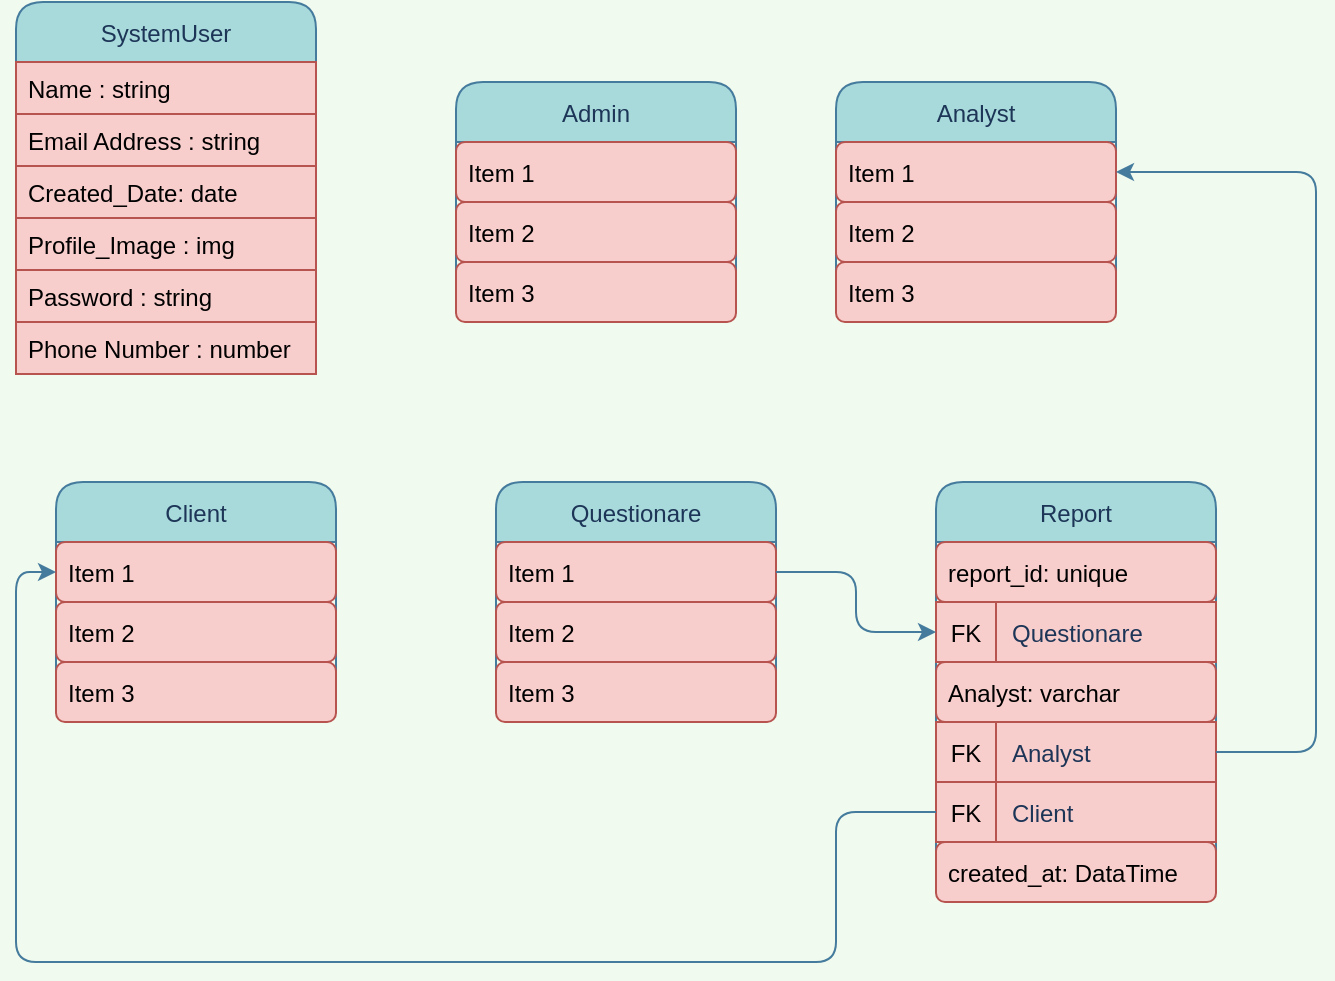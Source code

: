 <mxfile version="16.0.0" type="github">
  <diagram id="76-Z5J_hO1XvjAIdn8TQ" name="Page-1">
    <mxGraphModel dx="1102" dy="614" grid="1" gridSize="10" guides="1" tooltips="1" connect="1" arrows="1" fold="1" page="1" pageScale="1" pageWidth="850" pageHeight="1100" background="#F1FAEE" math="0" shadow="0">
      <root>
        <mxCell id="0" />
        <mxCell id="1" parent="0" />
        <mxCell id="kFZeInZ5YXrBo36wIZL7-1" value="SystemUser" style="swimlane;fontStyle=0;childLayout=stackLayout;horizontal=1;startSize=30;horizontalStack=0;resizeParent=1;resizeParentMax=0;resizeLast=0;collapsible=1;marginBottom=0;rounded=1;fontColor=#1D3557;strokeColor=#457B9D;fillColor=#A8DADC;" vertex="1" parent="1">
          <mxGeometry x="140" y="40" width="150" height="186" as="geometry" />
        </mxCell>
        <mxCell id="kFZeInZ5YXrBo36wIZL7-73" value="Name : string" style="text;align=left;verticalAlign=top;spacingLeft=4;spacingRight=4;overflow=hidden;rotatable=0;points=[[0,0.5],[1,0.5]];portConstraint=eastwest;fillColor=#f8cecc;strokeColor=#b85450;" vertex="1" parent="kFZeInZ5YXrBo36wIZL7-1">
          <mxGeometry y="30" width="150" height="26" as="geometry" />
        </mxCell>
        <mxCell id="kFZeInZ5YXrBo36wIZL7-75" value="Email Address : string" style="text;align=left;verticalAlign=top;spacingLeft=4;spacingRight=4;overflow=hidden;rotatable=0;points=[[0,0.5],[1,0.5]];portConstraint=eastwest;rounded=0;shadow=0;html=0;fillColor=#f8cecc;strokeColor=#b85450;" vertex="1" parent="kFZeInZ5YXrBo36wIZL7-1">
          <mxGeometry y="56" width="150" height="26" as="geometry" />
        </mxCell>
        <mxCell id="kFZeInZ5YXrBo36wIZL7-78" value="Created_Date: date" style="text;align=left;verticalAlign=top;spacingLeft=4;spacingRight=4;overflow=hidden;rotatable=0;points=[[0,0.5],[1,0.5]];portConstraint=eastwest;rounded=0;shadow=0;html=0;fillColor=#f8cecc;strokeColor=#b85450;" vertex="1" parent="kFZeInZ5YXrBo36wIZL7-1">
          <mxGeometry y="82" width="150" height="26" as="geometry" />
        </mxCell>
        <mxCell id="kFZeInZ5YXrBo36wIZL7-77" value="Profile_Image : img" style="text;align=left;verticalAlign=top;spacingLeft=4;spacingRight=4;overflow=hidden;rotatable=0;points=[[0,0.5],[1,0.5]];portConstraint=eastwest;rounded=0;shadow=0;html=0;fillColor=#f8cecc;strokeColor=#b85450;" vertex="1" parent="kFZeInZ5YXrBo36wIZL7-1">
          <mxGeometry y="108" width="150" height="26" as="geometry" />
        </mxCell>
        <mxCell id="kFZeInZ5YXrBo36wIZL7-76" value="Password : string" style="text;align=left;verticalAlign=top;spacingLeft=4;spacingRight=4;overflow=hidden;rotatable=0;points=[[0,0.5],[1,0.5]];portConstraint=eastwest;rounded=0;shadow=0;html=0;fillColor=#f8cecc;strokeColor=#b85450;" vertex="1" parent="kFZeInZ5YXrBo36wIZL7-1">
          <mxGeometry y="134" width="150" height="26" as="geometry" />
        </mxCell>
        <mxCell id="kFZeInZ5YXrBo36wIZL7-74" value="Phone Number : number" style="text;align=left;verticalAlign=top;spacingLeft=4;spacingRight=4;overflow=hidden;rotatable=0;points=[[0,0.5],[1,0.5]];portConstraint=eastwest;rounded=0;shadow=0;html=0;fillColor=#f8cecc;strokeColor=#b85450;" vertex="1" parent="kFZeInZ5YXrBo36wIZL7-1">
          <mxGeometry y="160" width="150" height="26" as="geometry" />
        </mxCell>
        <mxCell id="kFZeInZ5YXrBo36wIZL7-37" value="Admin" style="swimlane;fontStyle=0;childLayout=stackLayout;horizontal=1;startSize=30;horizontalStack=0;resizeParent=1;resizeParentMax=0;resizeLast=0;collapsible=1;marginBottom=0;rounded=1;fontColor=#1D3557;strokeColor=#457B9D;fillColor=#A8DADC;" vertex="1" parent="1">
          <mxGeometry x="360" y="80" width="140" height="120" as="geometry" />
        </mxCell>
        <mxCell id="kFZeInZ5YXrBo36wIZL7-38" value="Item 1" style="text;strokeColor=#b85450;fillColor=#f8cecc;align=left;verticalAlign=middle;spacingLeft=4;spacingRight=4;overflow=hidden;points=[[0,0.5],[1,0.5]];portConstraint=eastwest;rotatable=0;rounded=1;" vertex="1" parent="kFZeInZ5YXrBo36wIZL7-37">
          <mxGeometry y="30" width="140" height="30" as="geometry" />
        </mxCell>
        <mxCell id="kFZeInZ5YXrBo36wIZL7-39" value="Item 2" style="text;strokeColor=#b85450;fillColor=#f8cecc;align=left;verticalAlign=middle;spacingLeft=4;spacingRight=4;overflow=hidden;points=[[0,0.5],[1,0.5]];portConstraint=eastwest;rotatable=0;rounded=1;" vertex="1" parent="kFZeInZ5YXrBo36wIZL7-37">
          <mxGeometry y="60" width="140" height="30" as="geometry" />
        </mxCell>
        <mxCell id="kFZeInZ5YXrBo36wIZL7-40" value="Item 3" style="text;strokeColor=#b85450;fillColor=#f8cecc;align=left;verticalAlign=middle;spacingLeft=4;spacingRight=4;overflow=hidden;points=[[0,0.5],[1,0.5]];portConstraint=eastwest;rotatable=0;rounded=1;" vertex="1" parent="kFZeInZ5YXrBo36wIZL7-37">
          <mxGeometry y="90" width="140" height="30" as="geometry" />
        </mxCell>
        <mxCell id="kFZeInZ5YXrBo36wIZL7-41" value="Analyst" style="swimlane;fontStyle=0;childLayout=stackLayout;horizontal=1;startSize=30;horizontalStack=0;resizeParent=1;resizeParentMax=0;resizeLast=0;collapsible=1;marginBottom=0;rounded=1;fontColor=#1D3557;strokeColor=#457B9D;fillColor=#A8DADC;" vertex="1" parent="1">
          <mxGeometry x="550" y="80" width="140" height="120" as="geometry" />
        </mxCell>
        <mxCell id="kFZeInZ5YXrBo36wIZL7-42" value="Item 1" style="text;strokeColor=#b85450;fillColor=#f8cecc;align=left;verticalAlign=middle;spacingLeft=4;spacingRight=4;overflow=hidden;points=[[0,0.5],[1,0.5]];portConstraint=eastwest;rotatable=0;rounded=1;" vertex="1" parent="kFZeInZ5YXrBo36wIZL7-41">
          <mxGeometry y="30" width="140" height="30" as="geometry" />
        </mxCell>
        <mxCell id="kFZeInZ5YXrBo36wIZL7-43" value="Item 2" style="text;strokeColor=#b85450;fillColor=#f8cecc;align=left;verticalAlign=middle;spacingLeft=4;spacingRight=4;overflow=hidden;points=[[0,0.5],[1,0.5]];portConstraint=eastwest;rotatable=0;rounded=1;" vertex="1" parent="kFZeInZ5YXrBo36wIZL7-41">
          <mxGeometry y="60" width="140" height="30" as="geometry" />
        </mxCell>
        <mxCell id="kFZeInZ5YXrBo36wIZL7-44" value="Item 3" style="text;strokeColor=#b85450;fillColor=#f8cecc;align=left;verticalAlign=middle;spacingLeft=4;spacingRight=4;overflow=hidden;points=[[0,0.5],[1,0.5]];portConstraint=eastwest;rotatable=0;rounded=1;" vertex="1" parent="kFZeInZ5YXrBo36wIZL7-41">
          <mxGeometry y="90" width="140" height="30" as="geometry" />
        </mxCell>
        <mxCell id="kFZeInZ5YXrBo36wIZL7-45" value="Client" style="swimlane;fontStyle=0;childLayout=stackLayout;horizontal=1;startSize=30;horizontalStack=0;resizeParent=1;resizeParentMax=0;resizeLast=0;collapsible=1;marginBottom=0;rounded=1;fontColor=#1D3557;strokeColor=#457B9D;fillColor=#A8DADC;" vertex="1" parent="1">
          <mxGeometry x="160" y="280" width="140" height="120" as="geometry" />
        </mxCell>
        <mxCell id="kFZeInZ5YXrBo36wIZL7-46" value="Item 1" style="text;strokeColor=#b85450;fillColor=#f8cecc;align=left;verticalAlign=middle;spacingLeft=4;spacingRight=4;overflow=hidden;points=[[0,0.5],[1,0.5]];portConstraint=eastwest;rotatable=0;rounded=1;" vertex="1" parent="kFZeInZ5YXrBo36wIZL7-45">
          <mxGeometry y="30" width="140" height="30" as="geometry" />
        </mxCell>
        <mxCell id="kFZeInZ5YXrBo36wIZL7-47" value="Item 2" style="text;strokeColor=#b85450;fillColor=#f8cecc;align=left;verticalAlign=middle;spacingLeft=4;spacingRight=4;overflow=hidden;points=[[0,0.5],[1,0.5]];portConstraint=eastwest;rotatable=0;rounded=1;" vertex="1" parent="kFZeInZ5YXrBo36wIZL7-45">
          <mxGeometry y="60" width="140" height="30" as="geometry" />
        </mxCell>
        <mxCell id="kFZeInZ5YXrBo36wIZL7-48" value="Item 3" style="text;strokeColor=#b85450;fillColor=#f8cecc;align=left;verticalAlign=middle;spacingLeft=4;spacingRight=4;overflow=hidden;points=[[0,0.5],[1,0.5]];portConstraint=eastwest;rotatable=0;rounded=1;" vertex="1" parent="kFZeInZ5YXrBo36wIZL7-45">
          <mxGeometry y="90" width="140" height="30" as="geometry" />
        </mxCell>
        <mxCell id="kFZeInZ5YXrBo36wIZL7-49" value="Questionare" style="swimlane;fontStyle=0;childLayout=stackLayout;horizontal=1;startSize=30;horizontalStack=0;resizeParent=1;resizeParentMax=0;resizeLast=0;collapsible=1;marginBottom=0;rounded=1;fontColor=#1D3557;strokeColor=#457B9D;fillColor=#A8DADC;" vertex="1" parent="1">
          <mxGeometry x="380" y="280" width="140" height="120" as="geometry" />
        </mxCell>
        <mxCell id="kFZeInZ5YXrBo36wIZL7-50" value="Item 1" style="text;strokeColor=#b85450;fillColor=#f8cecc;align=left;verticalAlign=middle;spacingLeft=4;spacingRight=4;overflow=hidden;points=[[0,0.5],[1,0.5]];portConstraint=eastwest;rotatable=0;rounded=1;" vertex="1" parent="kFZeInZ5YXrBo36wIZL7-49">
          <mxGeometry y="30" width="140" height="30" as="geometry" />
        </mxCell>
        <mxCell id="kFZeInZ5YXrBo36wIZL7-51" value="Item 2" style="text;strokeColor=#b85450;fillColor=#f8cecc;align=left;verticalAlign=middle;spacingLeft=4;spacingRight=4;overflow=hidden;points=[[0,0.5],[1,0.5]];portConstraint=eastwest;rotatable=0;rounded=1;" vertex="1" parent="kFZeInZ5YXrBo36wIZL7-49">
          <mxGeometry y="60" width="140" height="30" as="geometry" />
        </mxCell>
        <mxCell id="kFZeInZ5YXrBo36wIZL7-52" value="Item 3" style="text;strokeColor=#b85450;fillColor=#f8cecc;align=left;verticalAlign=middle;spacingLeft=4;spacingRight=4;overflow=hidden;points=[[0,0.5],[1,0.5]];portConstraint=eastwest;rotatable=0;rounded=1;" vertex="1" parent="kFZeInZ5YXrBo36wIZL7-49">
          <mxGeometry y="90" width="140" height="30" as="geometry" />
        </mxCell>
        <mxCell id="kFZeInZ5YXrBo36wIZL7-53" value="Report" style="swimlane;fontStyle=0;childLayout=stackLayout;horizontal=1;startSize=30;horizontalStack=0;resizeParent=1;resizeParentMax=0;resizeLast=0;collapsible=1;marginBottom=0;rounded=1;fontColor=#1D3557;strokeColor=#457B9D;fillColor=#A8DADC;" vertex="1" parent="1">
          <mxGeometry x="600" y="280" width="140" height="210" as="geometry" />
        </mxCell>
        <mxCell id="kFZeInZ5YXrBo36wIZL7-55" value="report_id: unique" style="text;strokeColor=#b85450;fillColor=#f8cecc;align=left;verticalAlign=middle;spacingLeft=4;spacingRight=4;overflow=hidden;points=[[0,0.5],[1,0.5]];portConstraint=eastwest;rotatable=0;rounded=1;" vertex="1" parent="kFZeInZ5YXrBo36wIZL7-53">
          <mxGeometry y="30" width="140" height="30" as="geometry" />
        </mxCell>
        <mxCell id="kFZeInZ5YXrBo36wIZL7-58" value="" style="shape=table;startSize=0;container=1;collapsible=1;childLayout=tableLayout;fixedRows=1;rowLines=0;fontStyle=0;align=center;resizeLast=1;strokeColor=#b85450;fillColor=#f8cecc;rounded=1;sketch=0;fontColor=#000000;" vertex="1" parent="kFZeInZ5YXrBo36wIZL7-53">
          <mxGeometry y="60" width="140" height="30" as="geometry" />
        </mxCell>
        <mxCell id="kFZeInZ5YXrBo36wIZL7-59" value="" style="shape=partialRectangle;collapsible=0;dropTarget=0;pointerEvents=0;fillColor=none;top=0;left=0;bottom=0;right=0;points=[[0,0.5],[1,0.5]];portConstraint=eastwest;rounded=0;sketch=0;fontColor=#1D3557;strokeColor=#457B9D;" vertex="1" parent="kFZeInZ5YXrBo36wIZL7-58">
          <mxGeometry width="140" height="30" as="geometry" />
        </mxCell>
        <mxCell id="kFZeInZ5YXrBo36wIZL7-60" value="FK" style="shape=partialRectangle;connectable=0;fillColor=none;top=0;left=0;bottom=0;right=0;fontStyle=0;overflow=hidden;rounded=0;sketch=0;fontColor=#000000;strokeColor=#457B9D;" vertex="1" parent="kFZeInZ5YXrBo36wIZL7-59">
          <mxGeometry width="30" height="30" as="geometry">
            <mxRectangle width="30" height="30" as="alternateBounds" />
          </mxGeometry>
        </mxCell>
        <mxCell id="kFZeInZ5YXrBo36wIZL7-61" value="Questionare" style="shape=partialRectangle;connectable=0;fillColor=none;top=0;left=0;bottom=0;right=0;align=left;spacingLeft=6;fontStyle=0;overflow=hidden;rounded=0;sketch=0;fontColor=#1D3557;strokeColor=#457B9D;" vertex="1" parent="kFZeInZ5YXrBo36wIZL7-59">
          <mxGeometry x="30" width="110" height="30" as="geometry">
            <mxRectangle width="110" height="30" as="alternateBounds" />
          </mxGeometry>
        </mxCell>
        <mxCell id="kFZeInZ5YXrBo36wIZL7-54" value="Analyst: varchar" style="text;strokeColor=#b85450;fillColor=#f8cecc;align=left;verticalAlign=middle;spacingLeft=4;spacingRight=4;overflow=hidden;points=[[0,0.5],[1,0.5]];portConstraint=eastwest;rotatable=0;rounded=1;" vertex="1" parent="kFZeInZ5YXrBo36wIZL7-53">
          <mxGeometry y="90" width="140" height="30" as="geometry" />
        </mxCell>
        <mxCell id="kFZeInZ5YXrBo36wIZL7-63" value="" style="shape=table;startSize=0;container=1;collapsible=1;childLayout=tableLayout;fixedRows=1;rowLines=0;fontStyle=0;align=center;resizeLast=1;strokeColor=#b85450;fillColor=#f8cecc;rounded=1;sketch=0;fontColor=#000000;" vertex="1" parent="kFZeInZ5YXrBo36wIZL7-53">
          <mxGeometry y="120" width="140" height="30" as="geometry" />
        </mxCell>
        <mxCell id="kFZeInZ5YXrBo36wIZL7-64" value="" style="shape=partialRectangle;collapsible=0;dropTarget=0;pointerEvents=0;fillColor=none;top=0;left=0;bottom=0;right=0;points=[[0,0.5],[1,0.5]];portConstraint=eastwest;rounded=0;sketch=0;fontColor=#1D3557;strokeColor=#457B9D;" vertex="1" parent="kFZeInZ5YXrBo36wIZL7-63">
          <mxGeometry width="140" height="30" as="geometry" />
        </mxCell>
        <mxCell id="kFZeInZ5YXrBo36wIZL7-65" value="FK" style="shape=partialRectangle;connectable=0;fillColor=none;top=0;left=0;bottom=0;right=0;fontStyle=0;overflow=hidden;rounded=0;sketch=0;fontColor=#000000;strokeColor=#457B9D;" vertex="1" parent="kFZeInZ5YXrBo36wIZL7-64">
          <mxGeometry width="30" height="30" as="geometry">
            <mxRectangle width="30" height="30" as="alternateBounds" />
          </mxGeometry>
        </mxCell>
        <mxCell id="kFZeInZ5YXrBo36wIZL7-66" value="Analyst" style="shape=partialRectangle;connectable=0;fillColor=none;top=0;left=0;bottom=0;right=0;align=left;spacingLeft=6;fontStyle=0;overflow=hidden;rounded=0;sketch=0;fontColor=#1D3557;strokeColor=#457B9D;" vertex="1" parent="kFZeInZ5YXrBo36wIZL7-64">
          <mxGeometry x="30" width="110" height="30" as="geometry">
            <mxRectangle width="110" height="30" as="alternateBounds" />
          </mxGeometry>
        </mxCell>
        <mxCell id="kFZeInZ5YXrBo36wIZL7-67" value="" style="shape=table;startSize=0;container=1;collapsible=1;childLayout=tableLayout;fixedRows=1;rowLines=0;fontStyle=0;align=center;resizeLast=1;strokeColor=#b85450;fillColor=#f8cecc;rounded=1;sketch=0;fontColor=#000000;" vertex="1" parent="kFZeInZ5YXrBo36wIZL7-53">
          <mxGeometry y="150" width="140" height="30" as="geometry" />
        </mxCell>
        <mxCell id="kFZeInZ5YXrBo36wIZL7-68" value="" style="shape=partialRectangle;collapsible=0;dropTarget=0;pointerEvents=0;fillColor=none;top=0;left=0;bottom=0;right=0;points=[[0,0.5],[1,0.5]];portConstraint=eastwest;rounded=0;sketch=0;fontColor=#1D3557;strokeColor=#457B9D;" vertex="1" parent="kFZeInZ5YXrBo36wIZL7-67">
          <mxGeometry width="140" height="30" as="geometry" />
        </mxCell>
        <mxCell id="kFZeInZ5YXrBo36wIZL7-69" value="FK" style="shape=partialRectangle;connectable=0;fillColor=none;top=0;left=0;bottom=0;right=0;fontStyle=0;overflow=hidden;rounded=0;sketch=0;fontColor=#000000;strokeColor=#457B9D;" vertex="1" parent="kFZeInZ5YXrBo36wIZL7-68">
          <mxGeometry width="30" height="30" as="geometry">
            <mxRectangle width="30" height="30" as="alternateBounds" />
          </mxGeometry>
        </mxCell>
        <mxCell id="kFZeInZ5YXrBo36wIZL7-70" value="Client" style="shape=partialRectangle;connectable=0;fillColor=none;top=0;left=0;bottom=0;right=0;align=left;spacingLeft=6;fontStyle=0;overflow=hidden;rounded=0;sketch=0;fontColor=#1D3557;strokeColor=#457B9D;" vertex="1" parent="kFZeInZ5YXrBo36wIZL7-68">
          <mxGeometry x="30" width="110" height="30" as="geometry">
            <mxRectangle width="110" height="30" as="alternateBounds" />
          </mxGeometry>
        </mxCell>
        <mxCell id="kFZeInZ5YXrBo36wIZL7-57" value="created_at: DataTime" style="text;strokeColor=#b85450;fillColor=#f8cecc;align=left;verticalAlign=middle;spacingLeft=4;spacingRight=4;overflow=hidden;points=[[0,0.5],[1,0.5]];portConstraint=eastwest;rotatable=0;rounded=1;" vertex="1" parent="kFZeInZ5YXrBo36wIZL7-53">
          <mxGeometry y="180" width="140" height="30" as="geometry" />
        </mxCell>
        <mxCell id="kFZeInZ5YXrBo36wIZL7-62" style="edgeStyle=orthogonalEdgeStyle;curved=0;rounded=1;sketch=0;orthogonalLoop=1;jettySize=auto;html=1;exitX=1;exitY=0.5;exitDx=0;exitDy=0;entryX=0;entryY=0.5;entryDx=0;entryDy=0;fontColor=#1D3557;strokeColor=#457B9D;fillColor=#A8DADC;" edge="1" parent="1" source="kFZeInZ5YXrBo36wIZL7-50" target="kFZeInZ5YXrBo36wIZL7-59">
          <mxGeometry relative="1" as="geometry" />
        </mxCell>
        <mxCell id="kFZeInZ5YXrBo36wIZL7-71" style="edgeStyle=orthogonalEdgeStyle;curved=0;rounded=1;sketch=0;orthogonalLoop=1;jettySize=auto;html=1;exitX=1;exitY=0.5;exitDx=0;exitDy=0;entryX=1;entryY=0.5;entryDx=0;entryDy=0;fontColor=#000000;strokeColor=#457B9D;fillColor=#A8DADC;" edge="1" parent="1" source="kFZeInZ5YXrBo36wIZL7-64" target="kFZeInZ5YXrBo36wIZL7-42">
          <mxGeometry relative="1" as="geometry">
            <Array as="points">
              <mxPoint x="790" y="415" />
              <mxPoint x="790" y="125" />
            </Array>
          </mxGeometry>
        </mxCell>
        <mxCell id="kFZeInZ5YXrBo36wIZL7-72" style="edgeStyle=orthogonalEdgeStyle;curved=0;rounded=1;sketch=0;orthogonalLoop=1;jettySize=auto;html=1;exitX=0;exitY=0.5;exitDx=0;exitDy=0;entryX=0;entryY=0.5;entryDx=0;entryDy=0;fontColor=#000000;strokeColor=#457B9D;fillColor=#A8DADC;" edge="1" parent="1" source="kFZeInZ5YXrBo36wIZL7-68" target="kFZeInZ5YXrBo36wIZL7-46">
          <mxGeometry relative="1" as="geometry">
            <Array as="points">
              <mxPoint x="550" y="445" />
              <mxPoint x="550" y="520" />
              <mxPoint x="140" y="520" />
              <mxPoint x="140" y="325" />
            </Array>
          </mxGeometry>
        </mxCell>
      </root>
    </mxGraphModel>
  </diagram>
</mxfile>
